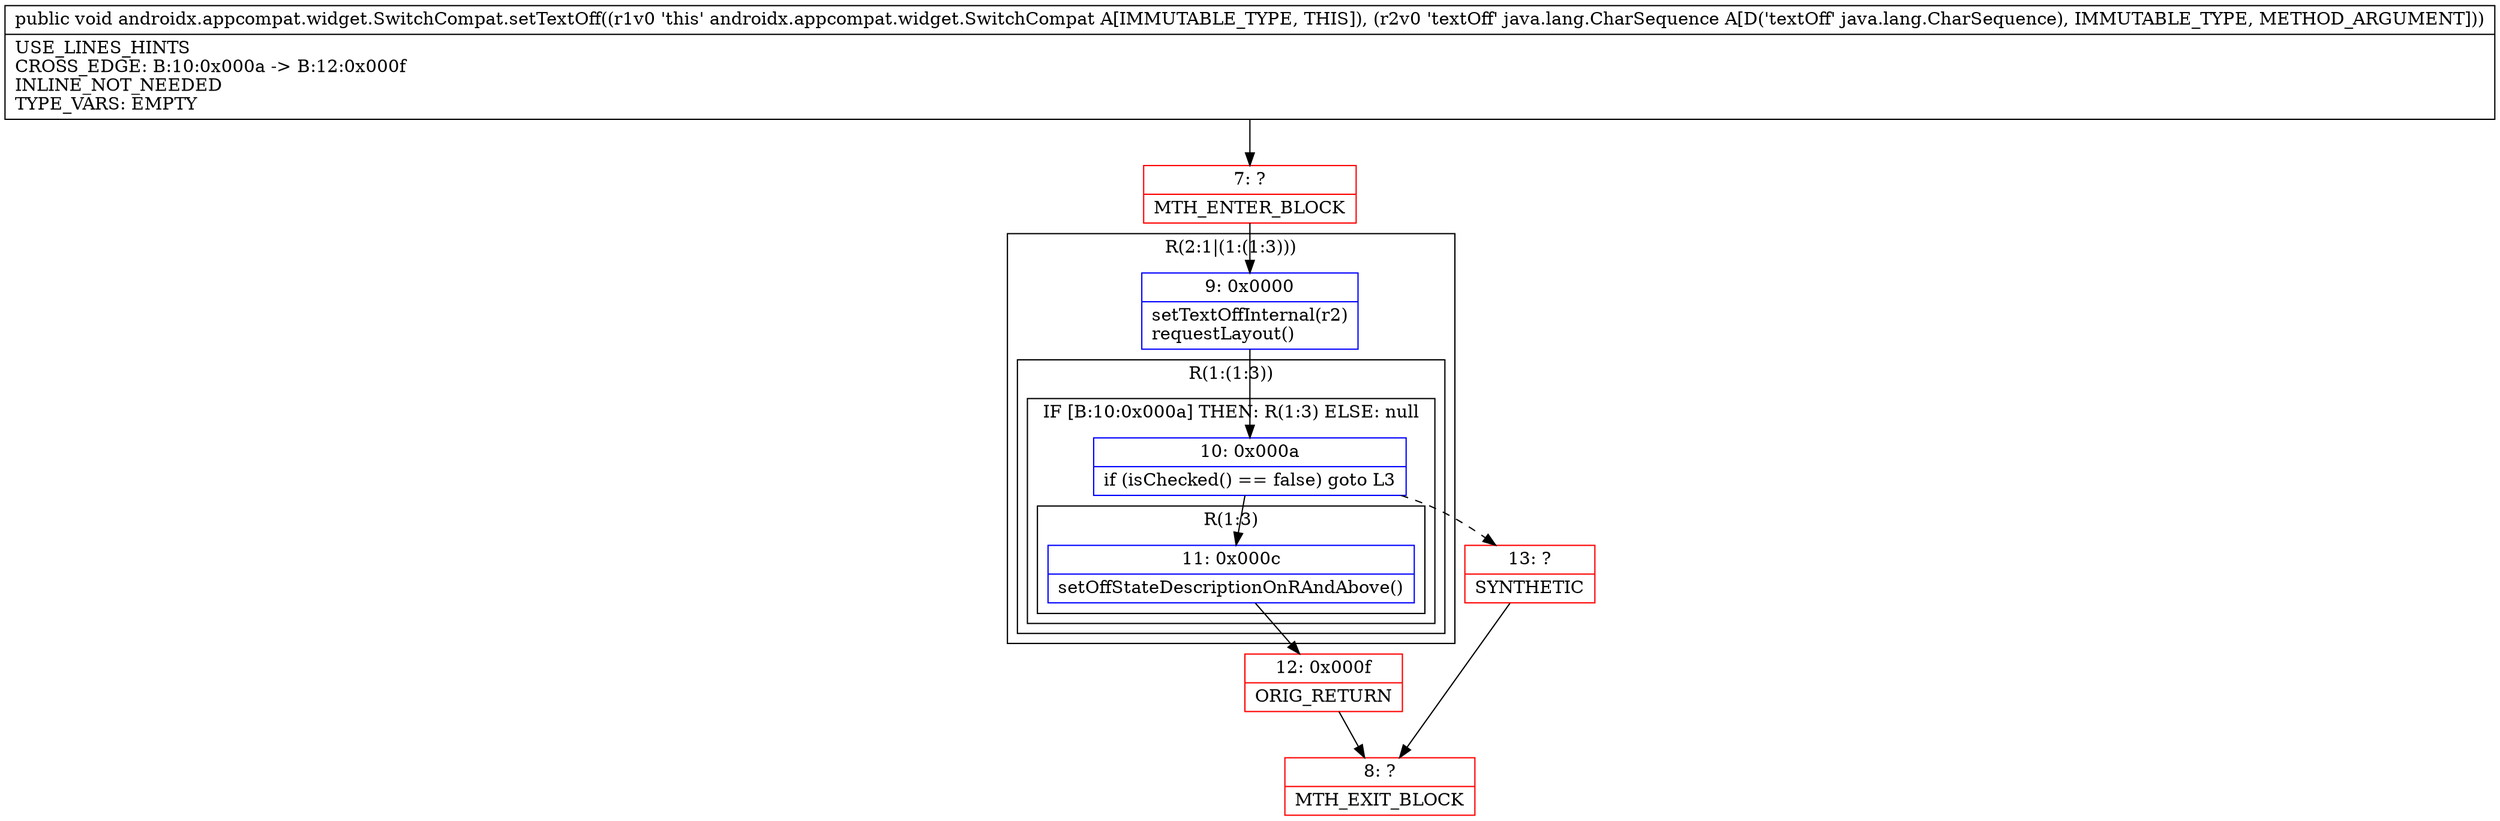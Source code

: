 digraph "CFG forandroidx.appcompat.widget.SwitchCompat.setTextOff(Ljava\/lang\/CharSequence;)V" {
subgraph cluster_Region_53033072 {
label = "R(2:1|(1:(1:3)))";
node [shape=record,color=blue];
Node_9 [shape=record,label="{9\:\ 0x0000|setTextOffInternal(r2)\lrequestLayout()\l}"];
subgraph cluster_Region_1056847421 {
label = "R(1:(1:3))";
node [shape=record,color=blue];
subgraph cluster_IfRegion_2057906917 {
label = "IF [B:10:0x000a] THEN: R(1:3) ELSE: null";
node [shape=record,color=blue];
Node_10 [shape=record,label="{10\:\ 0x000a|if (isChecked() == false) goto L3\l}"];
subgraph cluster_Region_1312412720 {
label = "R(1:3)";
node [shape=record,color=blue];
Node_11 [shape=record,label="{11\:\ 0x000c|setOffStateDescriptionOnRAndAbove()\l}"];
}
}
}
}
Node_7 [shape=record,color=red,label="{7\:\ ?|MTH_ENTER_BLOCK\l}"];
Node_12 [shape=record,color=red,label="{12\:\ 0x000f|ORIG_RETURN\l}"];
Node_8 [shape=record,color=red,label="{8\:\ ?|MTH_EXIT_BLOCK\l}"];
Node_13 [shape=record,color=red,label="{13\:\ ?|SYNTHETIC\l}"];
MethodNode[shape=record,label="{public void androidx.appcompat.widget.SwitchCompat.setTextOff((r1v0 'this' androidx.appcompat.widget.SwitchCompat A[IMMUTABLE_TYPE, THIS]), (r2v0 'textOff' java.lang.CharSequence A[D('textOff' java.lang.CharSequence), IMMUTABLE_TYPE, METHOD_ARGUMENT]))  | USE_LINES_HINTS\lCROSS_EDGE: B:10:0x000a \-\> B:12:0x000f\lINLINE_NOT_NEEDED\lTYPE_VARS: EMPTY\l}"];
MethodNode -> Node_7;Node_9 -> Node_10;
Node_10 -> Node_11;
Node_10 -> Node_13[style=dashed];
Node_11 -> Node_12;
Node_7 -> Node_9;
Node_12 -> Node_8;
Node_13 -> Node_8;
}

